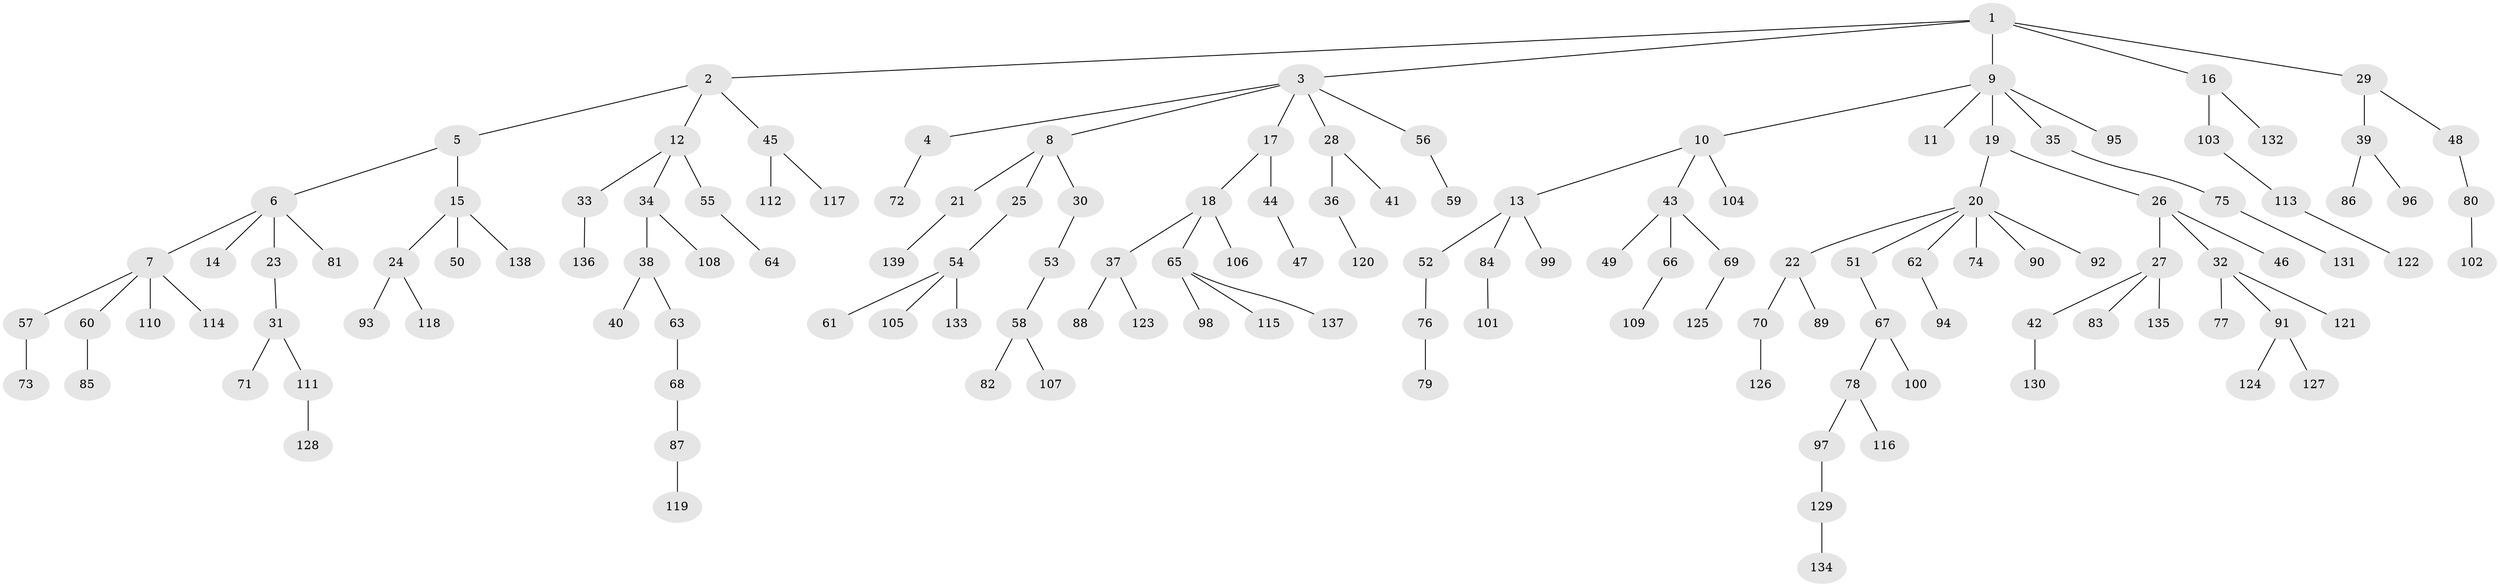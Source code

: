 // Generated by graph-tools (version 1.1) at 2025/02/03/09/25 03:02:17]
// undirected, 139 vertices, 138 edges
graph export_dot {
graph [start="1"]
  node [color=gray90,style=filled];
  1;
  2;
  3;
  4;
  5;
  6;
  7;
  8;
  9;
  10;
  11;
  12;
  13;
  14;
  15;
  16;
  17;
  18;
  19;
  20;
  21;
  22;
  23;
  24;
  25;
  26;
  27;
  28;
  29;
  30;
  31;
  32;
  33;
  34;
  35;
  36;
  37;
  38;
  39;
  40;
  41;
  42;
  43;
  44;
  45;
  46;
  47;
  48;
  49;
  50;
  51;
  52;
  53;
  54;
  55;
  56;
  57;
  58;
  59;
  60;
  61;
  62;
  63;
  64;
  65;
  66;
  67;
  68;
  69;
  70;
  71;
  72;
  73;
  74;
  75;
  76;
  77;
  78;
  79;
  80;
  81;
  82;
  83;
  84;
  85;
  86;
  87;
  88;
  89;
  90;
  91;
  92;
  93;
  94;
  95;
  96;
  97;
  98;
  99;
  100;
  101;
  102;
  103;
  104;
  105;
  106;
  107;
  108;
  109;
  110;
  111;
  112;
  113;
  114;
  115;
  116;
  117;
  118;
  119;
  120;
  121;
  122;
  123;
  124;
  125;
  126;
  127;
  128;
  129;
  130;
  131;
  132;
  133;
  134;
  135;
  136;
  137;
  138;
  139;
  1 -- 2;
  1 -- 3;
  1 -- 9;
  1 -- 16;
  1 -- 29;
  2 -- 5;
  2 -- 12;
  2 -- 45;
  3 -- 4;
  3 -- 8;
  3 -- 17;
  3 -- 28;
  3 -- 56;
  4 -- 72;
  5 -- 6;
  5 -- 15;
  6 -- 7;
  6 -- 14;
  6 -- 23;
  6 -- 81;
  7 -- 57;
  7 -- 60;
  7 -- 110;
  7 -- 114;
  8 -- 21;
  8 -- 25;
  8 -- 30;
  9 -- 10;
  9 -- 11;
  9 -- 19;
  9 -- 35;
  9 -- 95;
  10 -- 13;
  10 -- 43;
  10 -- 104;
  12 -- 33;
  12 -- 34;
  12 -- 55;
  13 -- 52;
  13 -- 84;
  13 -- 99;
  15 -- 24;
  15 -- 50;
  15 -- 138;
  16 -- 103;
  16 -- 132;
  17 -- 18;
  17 -- 44;
  18 -- 37;
  18 -- 65;
  18 -- 106;
  19 -- 20;
  19 -- 26;
  20 -- 22;
  20 -- 51;
  20 -- 62;
  20 -- 74;
  20 -- 90;
  20 -- 92;
  21 -- 139;
  22 -- 70;
  22 -- 89;
  23 -- 31;
  24 -- 93;
  24 -- 118;
  25 -- 54;
  26 -- 27;
  26 -- 32;
  26 -- 46;
  27 -- 42;
  27 -- 83;
  27 -- 135;
  28 -- 36;
  28 -- 41;
  29 -- 39;
  29 -- 48;
  30 -- 53;
  31 -- 71;
  31 -- 111;
  32 -- 77;
  32 -- 91;
  32 -- 121;
  33 -- 136;
  34 -- 38;
  34 -- 108;
  35 -- 75;
  36 -- 120;
  37 -- 88;
  37 -- 123;
  38 -- 40;
  38 -- 63;
  39 -- 86;
  39 -- 96;
  42 -- 130;
  43 -- 49;
  43 -- 66;
  43 -- 69;
  44 -- 47;
  45 -- 112;
  45 -- 117;
  48 -- 80;
  51 -- 67;
  52 -- 76;
  53 -- 58;
  54 -- 61;
  54 -- 105;
  54 -- 133;
  55 -- 64;
  56 -- 59;
  57 -- 73;
  58 -- 82;
  58 -- 107;
  60 -- 85;
  62 -- 94;
  63 -- 68;
  65 -- 98;
  65 -- 115;
  65 -- 137;
  66 -- 109;
  67 -- 78;
  67 -- 100;
  68 -- 87;
  69 -- 125;
  70 -- 126;
  75 -- 131;
  76 -- 79;
  78 -- 97;
  78 -- 116;
  80 -- 102;
  84 -- 101;
  87 -- 119;
  91 -- 124;
  91 -- 127;
  97 -- 129;
  103 -- 113;
  111 -- 128;
  113 -- 122;
  129 -- 134;
}
